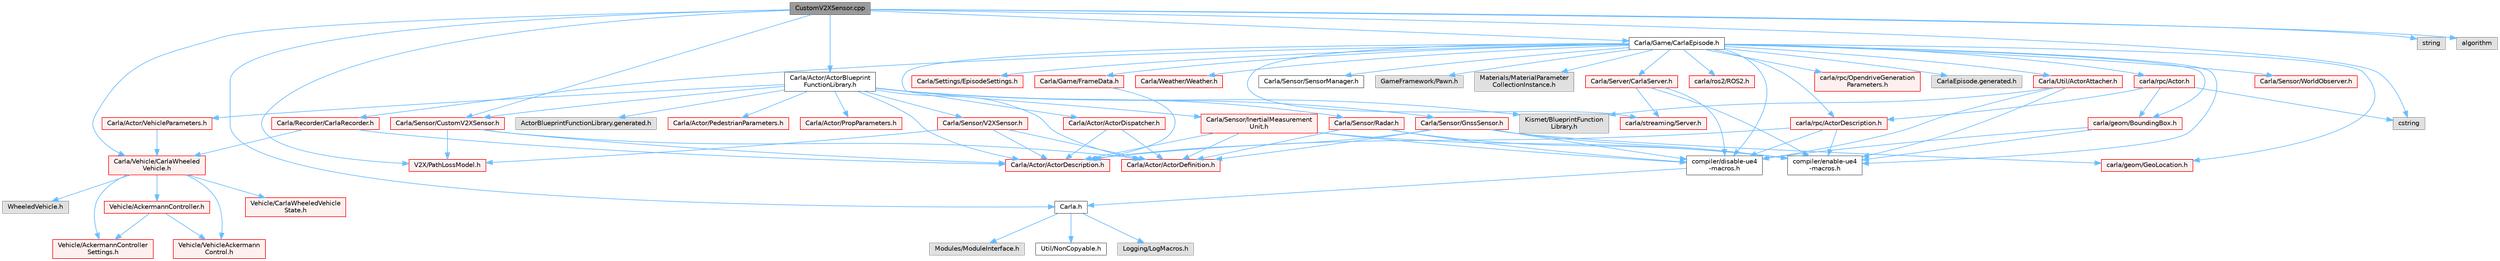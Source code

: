 digraph "CustomV2XSensor.cpp"
{
 // INTERACTIVE_SVG=YES
 // LATEX_PDF_SIZE
  bgcolor="transparent";
  edge [fontname=Helvetica,fontsize=10,labelfontname=Helvetica,labelfontsize=10];
  node [fontname=Helvetica,fontsize=10,shape=box,height=0.2,width=0.4];
  Node1 [id="Node000001",label="CustomV2XSensor.cpp",height=0.2,width=0.4,color="gray40", fillcolor="grey60", style="filled", fontcolor="black",tooltip=" "];
  Node1 -> Node2 [id="edge1_Node000001_Node000002",color="steelblue1",style="solid",tooltip=" "];
  Node2 [id="Node000002",label="Carla.h",height=0.2,width=0.4,color="grey40", fillcolor="white", style="filled",URL="$d7/d7d/Carla_8h.html",tooltip=" "];
  Node2 -> Node3 [id="edge2_Node000002_Node000003",color="steelblue1",style="solid",tooltip=" "];
  Node3 [id="Node000003",label="Util/NonCopyable.h",height=0.2,width=0.4,color="grey40", fillcolor="white", style="filled",URL="$d4/d57/Unreal_2CarlaUE4_2Plugins_2Carla_2Source_2Carla_2Util_2NonCopyable_8h.html",tooltip=" "];
  Node2 -> Node4 [id="edge3_Node000002_Node000004",color="steelblue1",style="solid",tooltip=" "];
  Node4 [id="Node000004",label="Logging/LogMacros.h",height=0.2,width=0.4,color="grey60", fillcolor="#E0E0E0", style="filled",tooltip=" "];
  Node2 -> Node5 [id="edge4_Node000002_Node000005",color="steelblue1",style="solid",tooltip=" "];
  Node5 [id="Node000005",label="Modules/ModuleInterface.h",height=0.2,width=0.4,color="grey60", fillcolor="#E0E0E0", style="filled",tooltip=" "];
  Node1 -> Node6 [id="edge5_Node000001_Node000006",color="steelblue1",style="solid",tooltip=" "];
  Node6 [id="Node000006",label="Carla/Actor/ActorBlueprint\lFunctionLibrary.h",height=0.2,width=0.4,color="grey40", fillcolor="white", style="filled",URL="$d7/dda/ActorBlueprintFunctionLibrary_8h.html",tooltip=" "];
  Node6 -> Node7 [id="edge6_Node000006_Node000007",color="steelblue1",style="solid",tooltip=" "];
  Node7 [id="Node000007",label="Carla/Actor/ActorDefinition.h",height=0.2,width=0.4,color="red", fillcolor="#FFF0F0", style="filled",URL="$d0/d65/Unreal_2CarlaUE4_2Plugins_2Carla_2Source_2Carla_2Actor_2ActorDefinition_8h.html",tooltip=" "];
  Node6 -> Node16 [id="edge7_Node000006_Node000016",color="steelblue1",style="solid",tooltip=" "];
  Node16 [id="Node000016",label="Carla/Actor/ActorDescription.h",height=0.2,width=0.4,color="red", fillcolor="#FFF0F0", style="filled",URL="$d4/de6/Unreal_2CarlaUE4_2Plugins_2Carla_2Source_2Carla_2Actor_2ActorDescription_8h.html",tooltip=" "];
  Node6 -> Node18 [id="edge8_Node000006_Node000018",color="steelblue1",style="solid",tooltip=" "];
  Node18 [id="Node000018",label="Carla/Actor/PedestrianParameters.h",height=0.2,width=0.4,color="red", fillcolor="#FFF0F0", style="filled",URL="$d5/dca/PedestrianParameters_8h.html",tooltip=" "];
  Node6 -> Node21 [id="edge9_Node000006_Node000021",color="steelblue1",style="solid",tooltip=" "];
  Node21 [id="Node000021",label="Carla/Actor/PropParameters.h",height=0.2,width=0.4,color="red", fillcolor="#FFF0F0", style="filled",URL="$dc/d01/PropParameters_8h.html",tooltip=" "];
  Node6 -> Node24 [id="edge10_Node000006_Node000024",color="steelblue1",style="solid",tooltip=" "];
  Node24 [id="Node000024",label="Carla/Actor/VehicleParameters.h",height=0.2,width=0.4,color="red", fillcolor="#FFF0F0", style="filled",URL="$d1/d1b/VehicleParameters_8h.html",tooltip=" "];
  Node24 -> Node25 [id="edge11_Node000024_Node000025",color="steelblue1",style="solid",tooltip=" "];
  Node25 [id="Node000025",label="Carla/Vehicle/CarlaWheeled\lVehicle.h",height=0.2,width=0.4,color="red", fillcolor="#FFF0F0", style="filled",URL="$d3/d00/CarlaWheeledVehicle_8h.html",tooltip=" "];
  Node25 -> Node26 [id="edge12_Node000025_Node000026",color="steelblue1",style="solid",tooltip=" "];
  Node26 [id="Node000026",label="WheeledVehicle.h",height=0.2,width=0.4,color="grey60", fillcolor="#E0E0E0", style="filled",tooltip=" "];
  Node25 -> Node27 [id="edge13_Node000025_Node000027",color="steelblue1",style="solid",tooltip=" "];
  Node27 [id="Node000027",label="Vehicle/AckermannController.h",height=0.2,width=0.4,color="red", fillcolor="#FFF0F0", style="filled",URL="$d0/d4d/AckermannController_8h.html",tooltip=" "];
  Node27 -> Node28 [id="edge14_Node000027_Node000028",color="steelblue1",style="solid",tooltip=" "];
  Node28 [id="Node000028",label="Vehicle/AckermannController\lSettings.h",height=0.2,width=0.4,color="red", fillcolor="#FFF0F0", style="filled",URL="$df/d92/Unreal_2CarlaUE4_2Plugins_2Carla_2Source_2Carla_2Vehicle_2AckermannControllerSettings_8h.html",tooltip=" "];
  Node27 -> Node30 [id="edge15_Node000027_Node000030",color="steelblue1",style="solid",tooltip=" "];
  Node30 [id="Node000030",label="Vehicle/VehicleAckermann\lControl.h",height=0.2,width=0.4,color="red", fillcolor="#FFF0F0", style="filled",URL="$d7/d1a/Unreal_2CarlaUE4_2Plugins_2Carla_2Source_2Carla_2Vehicle_2VehicleAckermannControl_8h.html",tooltip=" "];
  Node25 -> Node28 [id="edge16_Node000025_Node000028",color="steelblue1",style="solid",tooltip=" "];
  Node25 -> Node34 [id="edge17_Node000025_Node000034",color="steelblue1",style="solid",tooltip=" "];
  Node34 [id="Node000034",label="Vehicle/CarlaWheeledVehicle\lState.h",height=0.2,width=0.4,color="red", fillcolor="#FFF0F0", style="filled",URL="$d7/dab/CarlaWheeledVehicleState_8h.html",tooltip=" "];
  Node25 -> Node30 [id="edge18_Node000025_Node000030",color="steelblue1",style="solid",tooltip=" "];
  Node6 -> Node67 [id="edge19_Node000006_Node000067",color="steelblue1",style="solid",tooltip=" "];
  Node67 [id="Node000067",label="Carla/Sensor/GnssSensor.h",height=0.2,width=0.4,color="red", fillcolor="#FFF0F0", style="filled",URL="$d9/d73/GnssSensor_8h.html",tooltip=" "];
  Node67 -> Node7 [id="edge20_Node000067_Node000007",color="steelblue1",style="solid",tooltip=" "];
  Node67 -> Node16 [id="edge21_Node000067_Node000016",color="steelblue1",style="solid",tooltip=" "];
  Node67 -> Node9 [id="edge22_Node000067_Node000009",color="steelblue1",style="solid",tooltip=" "];
  Node9 [id="Node000009",label="compiler/disable-ue4\l-macros.h",height=0.2,width=0.4,color="grey40", fillcolor="white", style="filled",URL="$d2/d02/disable-ue4-macros_8h.html",tooltip=" "];
  Node9 -> Node2 [id="edge23_Node000009_Node000002",color="steelblue1",style="solid",tooltip=" "];
  Node67 -> Node149 [id="edge24_Node000067_Node000149",color="steelblue1",style="solid",tooltip=" "];
  Node149 [id="Node000149",label="carla/geom/GeoLocation.h",height=0.2,width=0.4,color="red", fillcolor="#FFF0F0", style="filled",URL="$d7/d86/GeoLocation_8h.html",tooltip=" "];
  Node67 -> Node12 [id="edge25_Node000067_Node000012",color="steelblue1",style="solid",tooltip=" "];
  Node12 [id="Node000012",label="compiler/enable-ue4\l-macros.h",height=0.2,width=0.4,color="grey40", fillcolor="white", style="filled",URL="$d9/da2/enable-ue4-macros_8h.html",tooltip=" "];
  Node6 -> Node349 [id="edge26_Node000006_Node000349",color="steelblue1",style="solid",tooltip=" "];
  Node349 [id="Node000349",label="Carla/Sensor/Radar.h",height=0.2,width=0.4,color="red", fillcolor="#FFF0F0", style="filled",URL="$d6/de9/Radar_8h.html",tooltip=" "];
  Node349 -> Node7 [id="edge27_Node000349_Node000007",color="steelblue1",style="solid",tooltip=" "];
  Node349 -> Node9 [id="edge28_Node000349_Node000009",color="steelblue1",style="solid",tooltip=" "];
  Node349 -> Node12 [id="edge29_Node000349_Node000012",color="steelblue1",style="solid",tooltip=" "];
  Node6 -> Node351 [id="edge30_Node000006_Node000351",color="steelblue1",style="solid",tooltip=" "];
  Node351 [id="Node000351",label="Carla/Sensor/InertialMeasurement\lUnit.h",height=0.2,width=0.4,color="red", fillcolor="#FFF0F0", style="filled",URL="$d7/dfa/InertialMeasurementUnit_8h.html",tooltip=" "];
  Node351 -> Node7 [id="edge31_Node000351_Node000007",color="steelblue1",style="solid",tooltip=" "];
  Node351 -> Node16 [id="edge32_Node000351_Node000016",color="steelblue1",style="solid",tooltip=" "];
  Node351 -> Node9 [id="edge33_Node000351_Node000009",color="steelblue1",style="solid",tooltip=" "];
  Node351 -> Node12 [id="edge34_Node000351_Node000012",color="steelblue1",style="solid",tooltip=" "];
  Node6 -> Node353 [id="edge35_Node000006_Node000353",color="steelblue1",style="solid",tooltip=" "];
  Node353 [id="Node000353",label="Carla/Sensor/V2XSensor.h",height=0.2,width=0.4,color="red", fillcolor="#FFF0F0", style="filled",URL="$d1/d71/V2XSensor_8h.html",tooltip=" "];
  Node353 -> Node7 [id="edge36_Node000353_Node000007",color="steelblue1",style="solid",tooltip=" "];
  Node353 -> Node16 [id="edge37_Node000353_Node000016",color="steelblue1",style="solid",tooltip=" "];
  Node353 -> Node355 [id="edge38_Node000353_Node000355",color="steelblue1",style="solid",tooltip=" "];
  Node355 [id="Node000355",label="V2X/PathLossModel.h",height=0.2,width=0.4,color="red", fillcolor="#FFF0F0", style="filled",URL="$dd/dc7/PathLossModel_8h.html",tooltip=" "];
  Node6 -> Node358 [id="edge39_Node000006_Node000358",color="steelblue1",style="solid",tooltip=" "];
  Node358 [id="Node000358",label="Carla/Sensor/CustomV2XSensor.h",height=0.2,width=0.4,color="red", fillcolor="#FFF0F0", style="filled",URL="$df/d4b/CustomV2XSensor_8h.html",tooltip=" "];
  Node358 -> Node7 [id="edge40_Node000358_Node000007",color="steelblue1",style="solid",tooltip=" "];
  Node358 -> Node16 [id="edge41_Node000358_Node000016",color="steelblue1",style="solid",tooltip=" "];
  Node358 -> Node355 [id="edge42_Node000358_Node000355",color="steelblue1",style="solid",tooltip=" "];
  Node6 -> Node270 [id="edge43_Node000006_Node000270",color="steelblue1",style="solid",tooltip=" "];
  Node270 [id="Node000270",label="Kismet/BlueprintFunction\lLibrary.h",height=0.2,width=0.4,color="grey60", fillcolor="#E0E0E0", style="filled",tooltip=" "];
  Node6 -> Node360 [id="edge44_Node000006_Node000360",color="steelblue1",style="solid",tooltip=" "];
  Node360 [id="Node000360",label="ActorBlueprintFunctionLibrary.generated.h",height=0.2,width=0.4,color="grey60", fillcolor="#E0E0E0", style="filled",tooltip=" "];
  Node1 -> Node69 [id="edge45_Node000001_Node000069",color="steelblue1",style="solid",tooltip=" "];
  Node69 [id="Node000069",label="Carla/Game/CarlaEpisode.h",height=0.2,width=0.4,color="grey40", fillcolor="white", style="filled",URL="$de/db8/CarlaEpisode_8h.html",tooltip=" "];
  Node69 -> Node70 [id="edge46_Node000069_Node000070",color="steelblue1",style="solid",tooltip=" "];
  Node70 [id="Node000070",label="Carla/Actor/ActorDispatcher.h",height=0.2,width=0.4,color="red", fillcolor="#FFF0F0", style="filled",URL="$dc/ddc/ActorDispatcher_8h.html",tooltip=" "];
  Node70 -> Node7 [id="edge47_Node000070_Node000007",color="steelblue1",style="solid",tooltip=" "];
  Node70 -> Node16 [id="edge48_Node000070_Node000016",color="steelblue1",style="solid",tooltip=" "];
  Node69 -> Node219 [id="edge49_Node000069_Node000219",color="steelblue1",style="solid",tooltip=" "];
  Node219 [id="Node000219",label="Carla/Recorder/CarlaRecorder.h",height=0.2,width=0.4,color="red", fillcolor="#FFF0F0", style="filled",URL="$d9/d6a/CarlaRecorder_8h.html",tooltip=" "];
  Node219 -> Node16 [id="edge50_Node000219_Node000016",color="steelblue1",style="solid",tooltip=" "];
  Node219 -> Node25 [id="edge51_Node000219_Node000025",color="steelblue1",style="solid",tooltip=" "];
  Node69 -> Node250 [id="edge52_Node000069_Node000250",color="steelblue1",style="solid",tooltip=" "];
  Node250 [id="Node000250",label="Carla/Sensor/WorldObserver.h",height=0.2,width=0.4,color="red", fillcolor="#FFF0F0", style="filled",URL="$d8/deb/WorldObserver_8h.html",tooltip=" "];
  Node69 -> Node251 [id="edge53_Node000069_Node000251",color="steelblue1",style="solid",tooltip=" "];
  Node251 [id="Node000251",label="Carla/Server/CarlaServer.h",height=0.2,width=0.4,color="red", fillcolor="#FFF0F0", style="filled",URL="$d0/d35/CarlaServer_8h.html",tooltip=" "];
  Node251 -> Node9 [id="edge54_Node000251_Node000009",color="steelblue1",style="solid",tooltip=" "];
  Node251 -> Node263 [id="edge55_Node000251_Node000263",color="steelblue1",style="solid",tooltip=" "];
  Node263 [id="Node000263",label="carla/streaming/Server.h",height=0.2,width=0.4,color="red", fillcolor="#FFF0F0", style="filled",URL="$d8/df6/streaming_2Server_8h.html",tooltip=" "];
  Node251 -> Node12 [id="edge56_Node000251_Node000012",color="steelblue1",style="solid",tooltip=" "];
  Node69 -> Node267 [id="edge57_Node000069_Node000267",color="steelblue1",style="solid",tooltip=" "];
  Node267 [id="Node000267",label="Carla/Settings/EpisodeSettings.h",height=0.2,width=0.4,color="red", fillcolor="#FFF0F0", style="filled",URL="$d8/d64/Unreal_2CarlaUE4_2Plugins_2Carla_2Source_2Carla_2Settings_2EpisodeSettings_8h.html",tooltip=" "];
  Node69 -> Node269 [id="edge58_Node000069_Node000269",color="steelblue1",style="solid",tooltip=" "];
  Node269 [id="Node000269",label="Carla/Util/ActorAttacher.h",height=0.2,width=0.4,color="red", fillcolor="#FFF0F0", style="filled",URL="$d6/d68/ActorAttacher_8h.html",tooltip=" "];
  Node269 -> Node9 [id="edge59_Node000269_Node000009",color="steelblue1",style="solid",tooltip=" "];
  Node269 -> Node12 [id="edge60_Node000269_Node000012",color="steelblue1",style="solid",tooltip=" "];
  Node269 -> Node270 [id="edge61_Node000269_Node000270",color="steelblue1",style="solid",tooltip=" "];
  Node69 -> Node272 [id="edge62_Node000069_Node000272",color="steelblue1",style="solid",tooltip=" "];
  Node272 [id="Node000272",label="Carla/Weather/Weather.h",height=0.2,width=0.4,color="red", fillcolor="#FFF0F0", style="filled",URL="$d5/d65/Weather_8h.html",tooltip=" "];
  Node69 -> Node276 [id="edge63_Node000069_Node000276",color="steelblue1",style="solid",tooltip=" "];
  Node276 [id="Node000276",label="Carla/Game/FrameData.h",height=0.2,width=0.4,color="red", fillcolor="#FFF0F0", style="filled",URL="$d2/df1/FrameData_8h.html",tooltip=" "];
  Node276 -> Node16 [id="edge64_Node000276_Node000016",color="steelblue1",style="solid",tooltip=" "];
  Node69 -> Node335 [id="edge65_Node000069_Node000335",color="steelblue1",style="solid",tooltip=" "];
  Node335 [id="Node000335",label="Carla/Sensor/SensorManager.h",height=0.2,width=0.4,color="grey40", fillcolor="white", style="filled",URL="$dc/dbf/SensorManager_8h.html",tooltip=" "];
  Node69 -> Node336 [id="edge66_Node000069_Node000336",color="steelblue1",style="solid",tooltip=" "];
  Node336 [id="Node000336",label="GameFramework/Pawn.h",height=0.2,width=0.4,color="grey60", fillcolor="#E0E0E0", style="filled",tooltip=" "];
  Node69 -> Node337 [id="edge67_Node000069_Node000337",color="steelblue1",style="solid",tooltip=" "];
  Node337 [id="Node000337",label="Materials/MaterialParameter\lCollectionInstance.h",height=0.2,width=0.4,color="grey60", fillcolor="#E0E0E0", style="filled",tooltip=" "];
  Node69 -> Node9 [id="edge68_Node000069_Node000009",color="steelblue1",style="solid",tooltip=" "];
  Node69 -> Node93 [id="edge69_Node000069_Node000093",color="steelblue1",style="solid",tooltip=" "];
  Node93 [id="Node000093",label="carla/geom/BoundingBox.h",height=0.2,width=0.4,color="red", fillcolor="#FFF0F0", style="filled",URL="$d2/dfe/LibCarla_2source_2carla_2geom_2BoundingBox_8h.html",tooltip=" "];
  Node93 -> Node12 [id="edge70_Node000093_Node000012",color="steelblue1",style="solid",tooltip=" "];
  Node93 -> Node9 [id="edge71_Node000093_Node000009",color="steelblue1",style="solid",tooltip=" "];
  Node69 -> Node149 [id="edge72_Node000069_Node000149",color="steelblue1",style="solid",tooltip=" "];
  Node69 -> Node128 [id="edge73_Node000069_Node000128",color="steelblue1",style="solid",tooltip=" "];
  Node128 [id="Node000128",label="carla/ros2/ROS2.h",height=0.2,width=0.4,color="red", fillcolor="#FFF0F0", style="filled",URL="$da/db8/ROS2_8h.html",tooltip=" "];
  Node69 -> Node92 [id="edge74_Node000069_Node000092",color="steelblue1",style="solid",tooltip=" "];
  Node92 [id="Node000092",label="carla/rpc/Actor.h",height=0.2,width=0.4,color="red", fillcolor="#FFF0F0", style="filled",URL="$d8/d73/rpc_2Actor_8h.html",tooltip=" "];
  Node92 -> Node93 [id="edge75_Node000092_Node000093",color="steelblue1",style="solid",tooltip=" "];
  Node92 -> Node106 [id="edge76_Node000092_Node000106",color="steelblue1",style="solid",tooltip=" "];
  Node106 [id="Node000106",label="carla/rpc/ActorDescription.h",height=0.2,width=0.4,color="red", fillcolor="#FFF0F0", style="filled",URL="$d9/db9/LibCarla_2source_2carla_2rpc_2ActorDescription_8h.html",tooltip=" "];
  Node106 -> Node12 [id="edge77_Node000106_Node000012",color="steelblue1",style="solid",tooltip=" "];
  Node106 -> Node16 [id="edge78_Node000106_Node000016",color="steelblue1",style="solid",tooltip=" "];
  Node106 -> Node9 [id="edge79_Node000106_Node000009",color="steelblue1",style="solid",tooltip=" "];
  Node92 -> Node113 [id="edge80_Node000092_Node000113",color="steelblue1",style="solid",tooltip=" "];
  Node113 [id="Node000113",label="cstring",height=0.2,width=0.4,color="grey60", fillcolor="#E0E0E0", style="filled",tooltip=" "];
  Node69 -> Node106 [id="edge81_Node000069_Node000106",color="steelblue1",style="solid",tooltip=" "];
  Node69 -> Node326 [id="edge82_Node000069_Node000326",color="steelblue1",style="solid",tooltip=" "];
  Node326 [id="Node000326",label="carla/rpc/OpendriveGeneration\lParameters.h",height=0.2,width=0.4,color="red", fillcolor="#FFF0F0", style="filled",URL="$d9/d3b/OpendriveGenerationParameters_8h.html",tooltip=" "];
  Node69 -> Node263 [id="edge83_Node000069_Node000263",color="steelblue1",style="solid",tooltip=" "];
  Node69 -> Node12 [id="edge84_Node000069_Node000012",color="steelblue1",style="solid",tooltip=" "];
  Node69 -> Node338 [id="edge85_Node000069_Node000338",color="steelblue1",style="solid",tooltip=" "];
  Node338 [id="Node000338",label="CarlaEpisode.generated.h",height=0.2,width=0.4,color="grey60", fillcolor="#E0E0E0", style="filled",tooltip=" "];
  Node1 -> Node25 [id="edge86_Node000001_Node000025",color="steelblue1",style="solid",tooltip=" "];
  Node1 -> Node109 [id="edge87_Node000001_Node000109",color="steelblue1",style="solid",tooltip=" "];
  Node109 [id="Node000109",label="string",height=0.2,width=0.4,color="grey60", fillcolor="#E0E0E0", style="filled",tooltip=" "];
  Node1 -> Node113 [id="edge88_Node000001_Node000113",color="steelblue1",style="solid",tooltip=" "];
  Node1 -> Node318 [id="edge89_Node000001_Node000318",color="steelblue1",style="solid",tooltip=" "];
  Node318 [id="Node000318",label="algorithm",height=0.2,width=0.4,color="grey60", fillcolor="#E0E0E0", style="filled",tooltip=" "];
  Node1 -> Node358 [id="edge90_Node000001_Node000358",color="steelblue1",style="solid",tooltip=" "];
  Node1 -> Node355 [id="edge91_Node000001_Node000355",color="steelblue1",style="solid",tooltip=" "];
}
